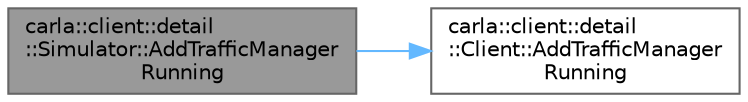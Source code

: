 digraph "carla::client::detail::Simulator::AddTrafficManagerRunning"
{
 // INTERACTIVE_SVG=YES
 // LATEX_PDF_SIZE
  bgcolor="transparent";
  edge [fontname=Helvetica,fontsize=10,labelfontname=Helvetica,labelfontsize=10];
  node [fontname=Helvetica,fontsize=10,shape=box,height=0.2,width=0.4];
  rankdir="LR";
  Node1 [id="Node000001",label="carla::client::detail\l::Simulator::AddTrafficManager\lRunning",height=0.2,width=0.4,color="gray40", fillcolor="grey60", style="filled", fontcolor="black",tooltip="Informs that a Traffic Manager is running on <IP, port>"];
  Node1 -> Node2 [id="edge1_Node000001_Node000002",color="steelblue1",style="solid",tooltip=" "];
  Node2 [id="Node000002",label="carla::client::detail\l::Client::AddTrafficManager\lRunning",height=0.2,width=0.4,color="grey40", fillcolor="white", style="filled",URL="$dd/ddd/classcarla_1_1client_1_1detail_1_1Client.html#a76868fadabb1cfe14503cdb356362ceb",tooltip="Informs the server that a Traffic Manager is running on <IP, port>"];
}
